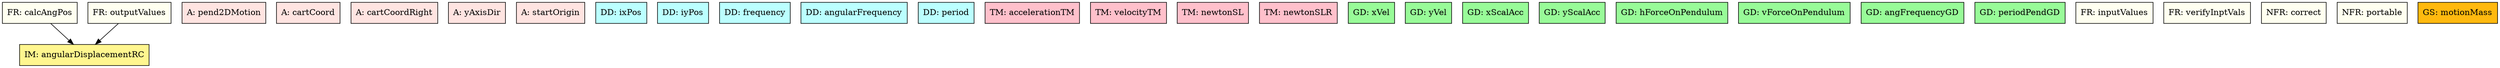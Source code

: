 digraph allvsr {
	calcAngPos -> angularDisplacementRC;
	outputValues -> angularDisplacementRC;


	pend2DMotion	[shape=box, color=black, style=filled, fillcolor=mistyrose, label="A: pend2DMotion"];
	cartCoord	[shape=box, color=black, style=filled, fillcolor=mistyrose, label="A: cartCoord"];
	cartCoordRight	[shape=box, color=black, style=filled, fillcolor=mistyrose, label="A: cartCoordRight"];
	yAxisDir	[shape=box, color=black, style=filled, fillcolor=mistyrose, label="A: yAxisDir"];
	startOrigin	[shape=box, color=black, style=filled, fillcolor=mistyrose, label="A: startOrigin"];

	subgraph A {
	rank="same"
	{pend2DMotion, cartCoord, cartCoordRight, yAxisDir, startOrigin}
	}

	ixPos	[shape=box, color=black, style=filled, fillcolor=paleturquoise1, label="DD: ixPos"];
	iyPos	[shape=box, color=black, style=filled, fillcolor=paleturquoise1, label="DD: iyPos"];
	frequency	[shape=box, color=black, style=filled, fillcolor=paleturquoise1, label="DD: frequency"];
	angularFrequency	[shape=box, color=black, style=filled, fillcolor=paleturquoise1, label="DD: angularFrequency"];
	period	[shape=box, color=black, style=filled, fillcolor=paleturquoise1, label="DD: period"];

	subgraph DD {
	rank="same"
	{ixPos, iyPos, frequency, angularFrequency, period}
	}

	accelerationTM	[shape=box, color=black, style=filled, fillcolor=pink, label="TM: accelerationTM"];
	velocityTM	[shape=box, color=black, style=filled, fillcolor=pink, label="TM: velocityTM"];
	newtonSL	[shape=box, color=black, style=filled, fillcolor=pink, label="TM: newtonSL"];
	newtonSLR	[shape=box, color=black, style=filled, fillcolor=pink, label="TM: newtonSLR"];

	subgraph TM {
	rank="same"
	{accelerationTM, velocityTM, newtonSL, newtonSLR}
	}

	xVel	[shape=box, color=black, style=filled, fillcolor=palegreen, label="GD: xVel"];
	yVel	[shape=box, color=black, style=filled, fillcolor=palegreen, label="GD: yVel"];
	xScalAcc	[shape=box, color=black, style=filled, fillcolor=palegreen, label="GD: xScalAcc"];
	yScalAcc	[shape=box, color=black, style=filled, fillcolor=palegreen, label="GD: yScalAcc"];
	hForceOnPendulum	[shape=box, color=black, style=filled, fillcolor=palegreen, label="GD: hForceOnPendulum"];
	vForceOnPendulum	[shape=box, color=black, style=filled, fillcolor=palegreen, label="GD: vForceOnPendulum"];
	angFrequencyGD	[shape=box, color=black, style=filled, fillcolor=palegreen, label="GD: angFrequencyGD"];
	periodPendGD	[shape=box, color=black, style=filled, fillcolor=palegreen, label="GD: periodPendGD"];

	subgraph GD {
	rank="same"
	{xVel, yVel, xScalAcc, yScalAcc, hForceOnPendulum, vForceOnPendulum, angFrequencyGD, periodPendGD}
	}

	angularDisplacementRC	[shape=box, color=black, style=filled, fillcolor=khaki1, label="IM: angularDisplacementRC"];

	subgraph IM {
	rank="same"
	{angularDisplacementRC}
	}

	inputValues	[shape=box, color=black, style=filled, fillcolor=ivory, label="FR: inputValues"];
	verifyInptVals	[shape=box, color=black, style=filled, fillcolor=ivory, label="FR: verifyInptVals"];
	calcAngPos	[shape=box, color=black, style=filled, fillcolor=ivory, label="FR: calcAngPos"];
	outputValues	[shape=box, color=black, style=filled, fillcolor=ivory, label="FR: outputValues"];
	correct	[shape=box, color=black, style=filled, fillcolor=ivory, label="NFR: correct"];
	portable	[shape=box, color=black, style=filled, fillcolor=ivory, label="NFR: portable"];

	subgraph R {
	rank="same"
	{inputValues, verifyInptVals, calcAngPos, outputValues, correct, portable}
	}

	motionMass	[shape=box, color=black, style=filled, fillcolor=darkgoldenrod1, label="GS: motionMass"];

	subgraph GS {
	rank="same"
	{motionMass}
	}

}
